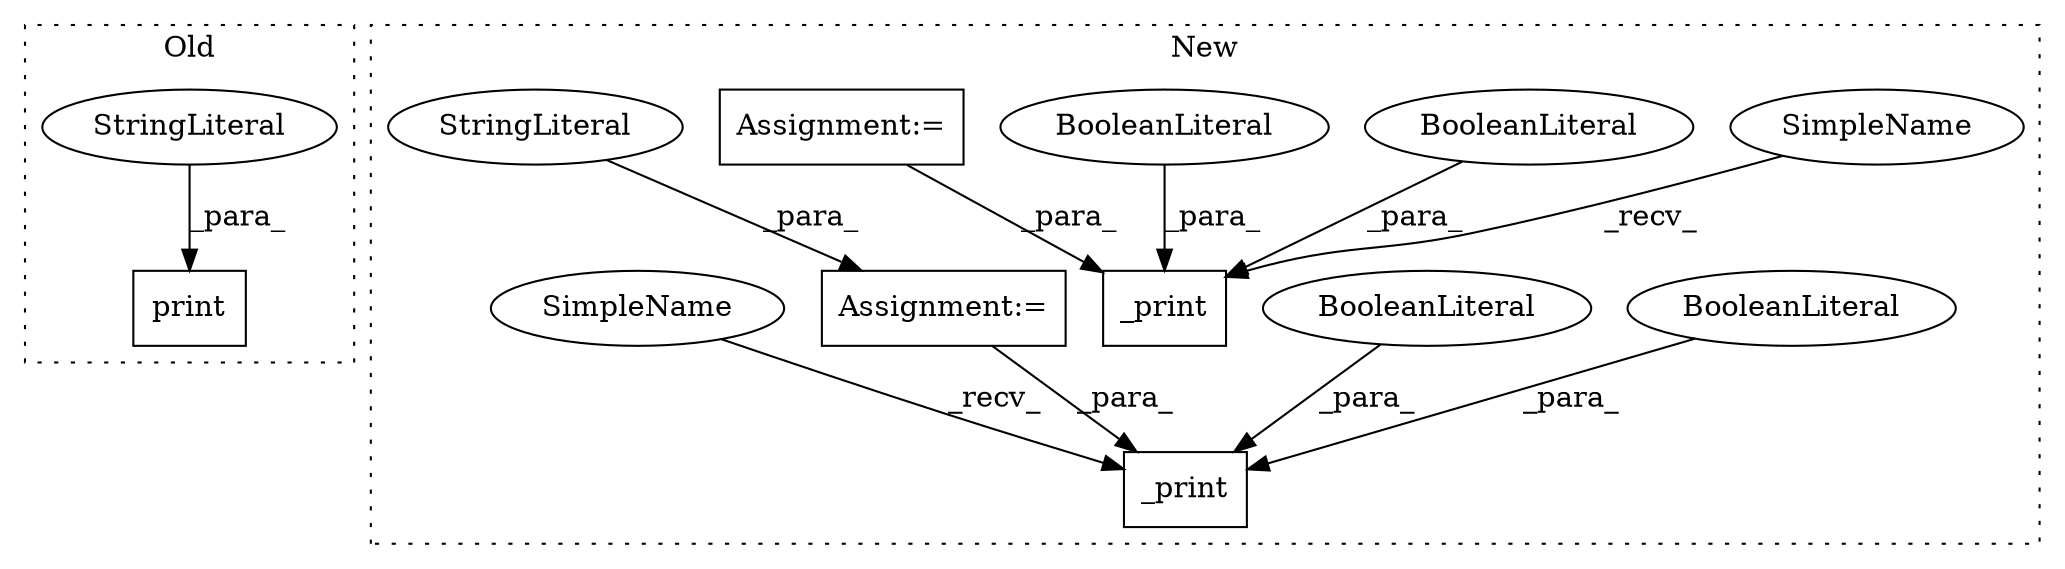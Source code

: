 digraph G {
subgraph cluster0 {
1 [label="print" a="32" s="3479,3523" l="6,1" shape="box"];
8 [label="StringLiteral" a="45" s="3485" l="35" shape="ellipse"];
label = "Old";
style="dotted";
}
subgraph cluster1 {
2 [label="_print" a="32" s="5658,5683" l="7,1" shape="box"];
3 [label="BooleanLiteral" a="9" s="5679" l="4" shape="ellipse"];
4 [label="BooleanLiteral" a="9" s="5673" l="5" shape="ellipse"];
5 [label="_print" a="32" s="5870,5895" l="7,1" shape="box"];
6 [label="BooleanLiteral" a="9" s="5885" l="5" shape="ellipse"];
7 [label="BooleanLiteral" a="9" s="5891" l="4" shape="ellipse"];
9 [label="Assignment:=" a="7" s="5607" l="1" shape="box"];
10 [label="Assignment:=" a="7" s="5789" l="1" shape="box"];
11 [label="StringLiteral" a="45" s="5608" l="37" shape="ellipse"];
12 [label="SimpleName" a="42" s="5865" l="4" shape="ellipse"];
13 [label="SimpleName" a="42" s="5653" l="4" shape="ellipse"];
label = "New";
style="dotted";
}
3 -> 2 [label="_para_"];
4 -> 2 [label="_para_"];
6 -> 5 [label="_para_"];
7 -> 5 [label="_para_"];
8 -> 1 [label="_para_"];
9 -> 2 [label="_para_"];
10 -> 5 [label="_para_"];
11 -> 9 [label="_para_"];
12 -> 5 [label="_recv_"];
13 -> 2 [label="_recv_"];
}